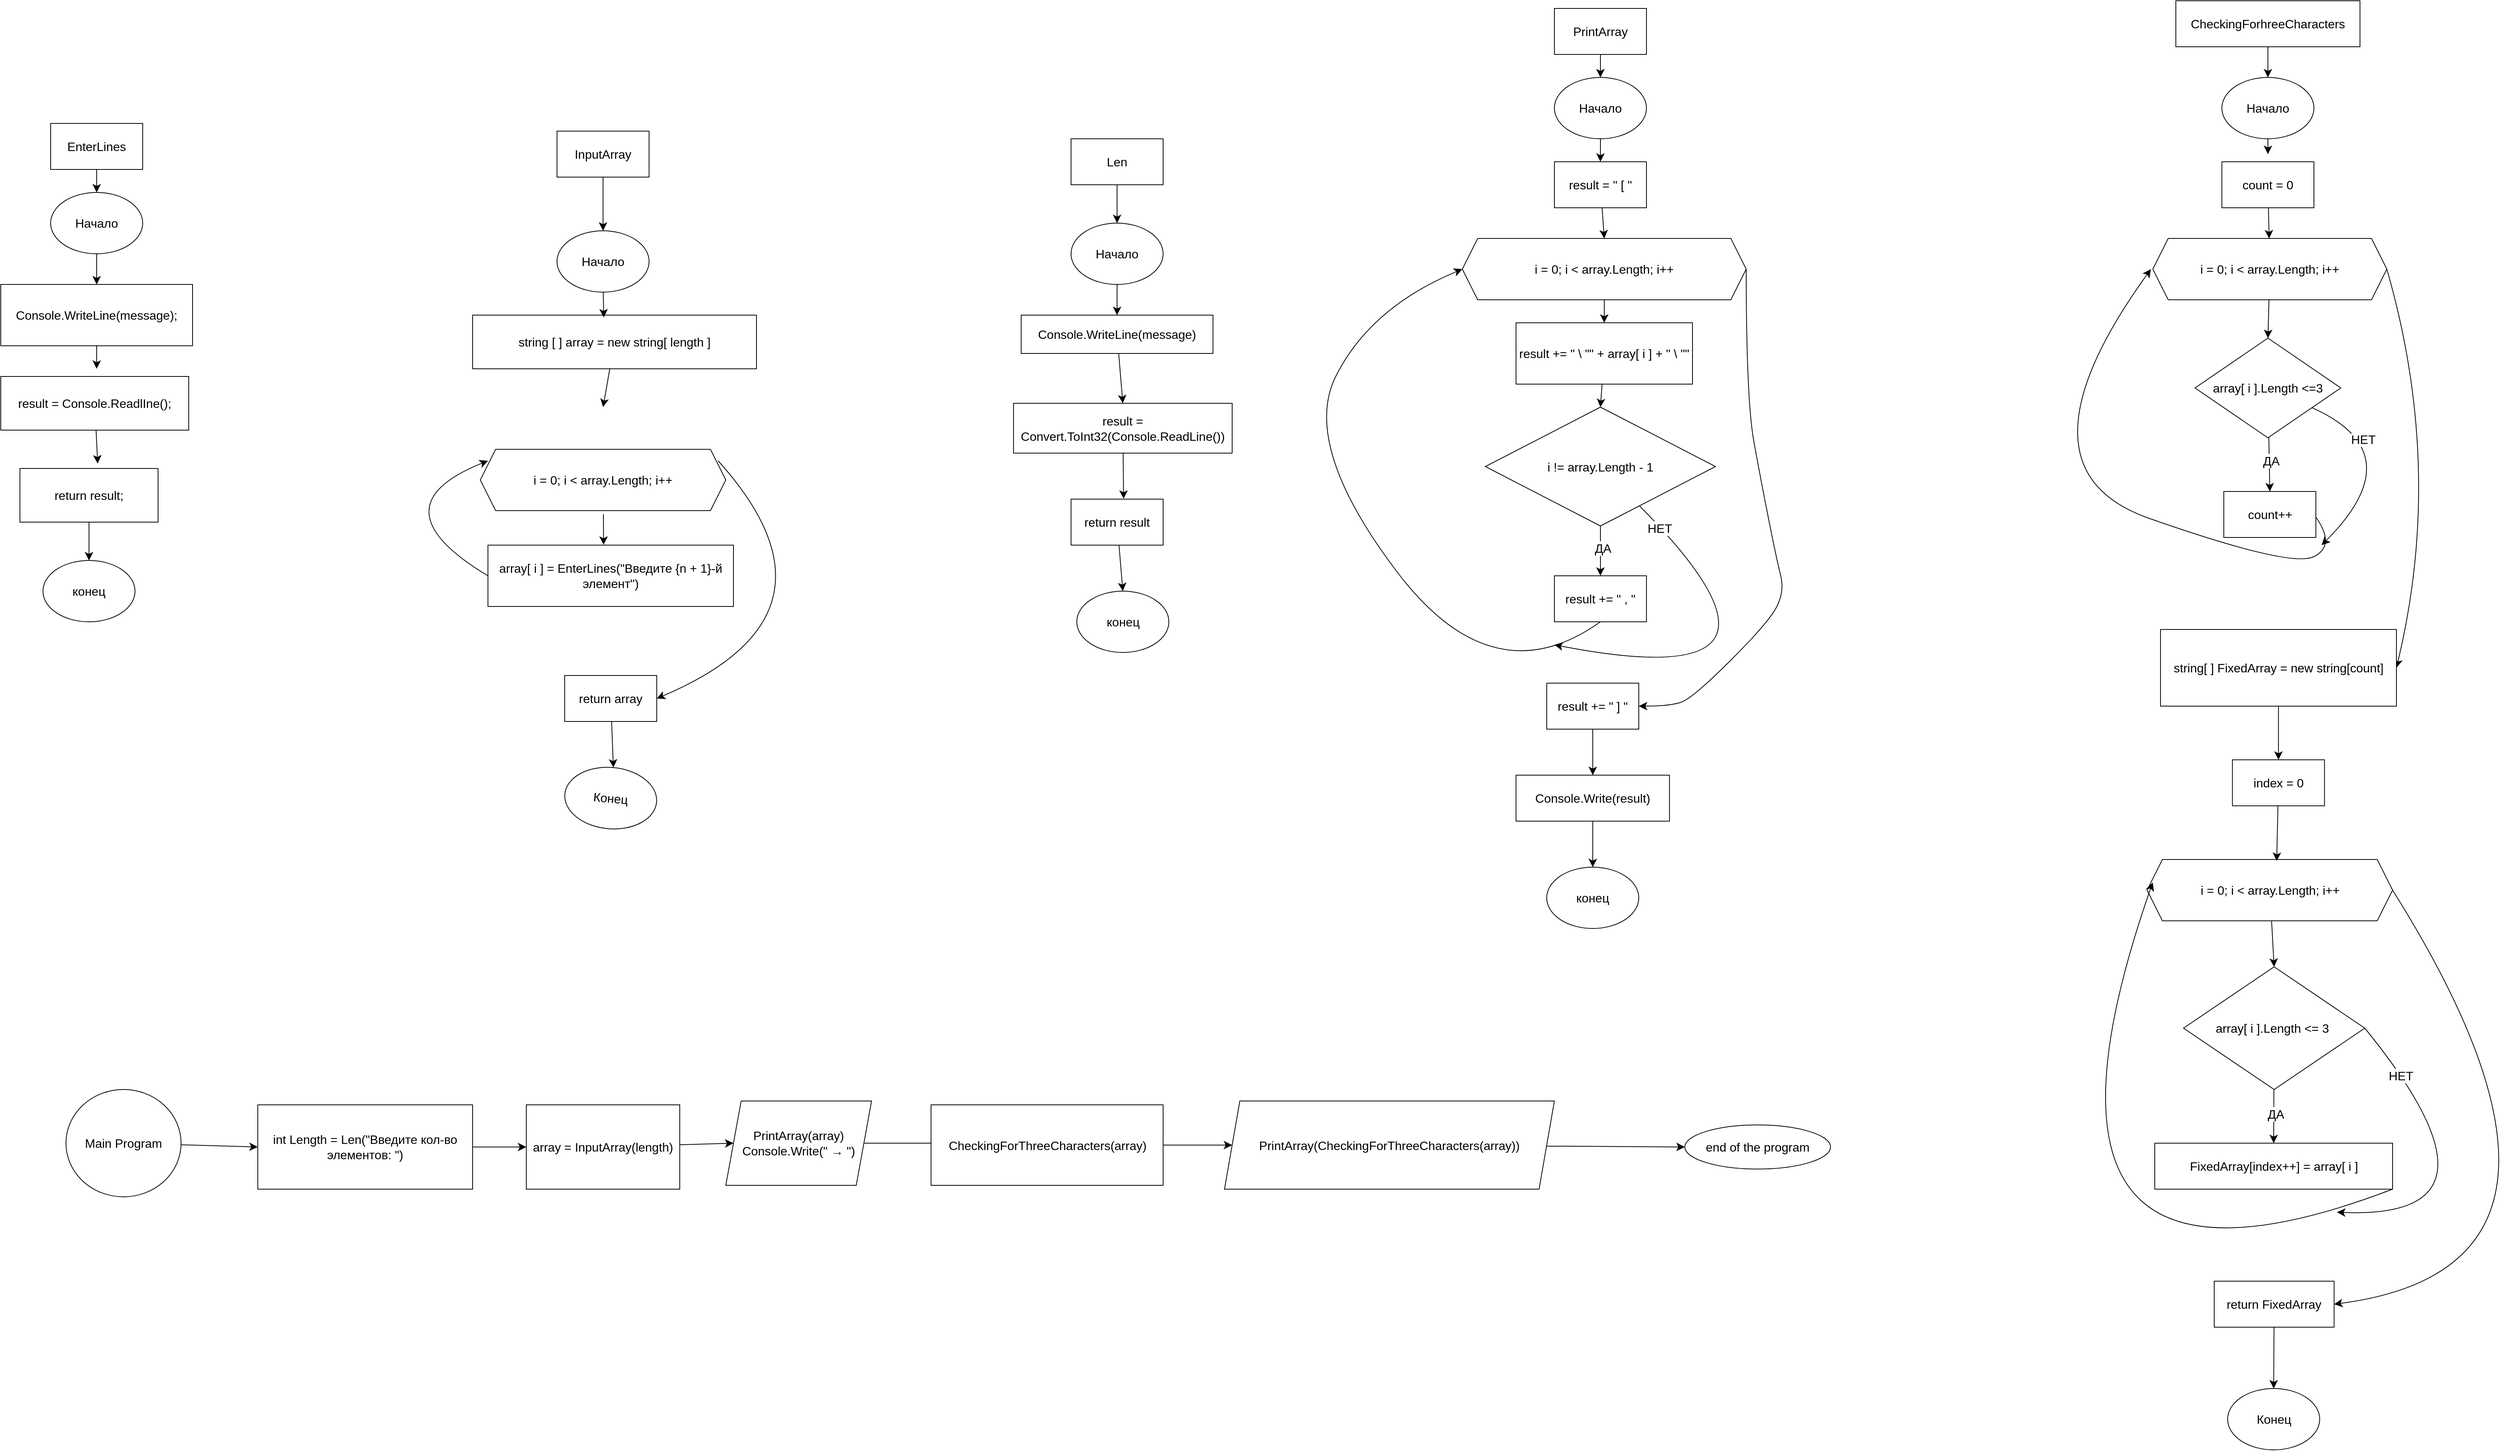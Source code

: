 <mxfile version="22.1.5" type="device">
  <diagram name="Страница — 1" id="HSvtBhAihW7hXxEAErwG">
    <mxGraphModel dx="4097" dy="2371" grid="1" gridSize="10" guides="1" tooltips="1" connect="1" arrows="1" fold="1" page="1" pageScale="1" pageWidth="827" pageHeight="1169" math="0" shadow="0">
      <root>
        <mxCell id="0" />
        <mxCell id="1" parent="0" />
        <mxCell id="KrLTcIofpEj8t0_C6W2e-29" style="edgeStyle=none;curved=1;rounded=0;orthogonalLoop=1;jettySize=auto;html=1;entryX=0.5;entryY=0;entryDx=0;entryDy=0;fontSize=12;startSize=8;endSize=8;" edge="1" parent="1" source="KrLTcIofpEj8t0_C6W2e-19" target="KrLTcIofpEj8t0_C6W2e-20">
          <mxGeometry relative="1" as="geometry" />
        </mxCell>
        <mxCell id="KrLTcIofpEj8t0_C6W2e-19" value="EnterLines" style="rounded=0;whiteSpace=wrap;html=1;fontSize=16;" vertex="1" parent="1">
          <mxGeometry x="80" y="160" width="120" height="60" as="geometry" />
        </mxCell>
        <mxCell id="KrLTcIofpEj8t0_C6W2e-22" style="edgeStyle=none;curved=1;rounded=0;orthogonalLoop=1;jettySize=auto;html=1;entryX=0.5;entryY=0;entryDx=0;entryDy=0;fontSize=12;startSize=8;endSize=8;" edge="1" parent="1" source="KrLTcIofpEj8t0_C6W2e-20" target="KrLTcIofpEj8t0_C6W2e-21">
          <mxGeometry relative="1" as="geometry" />
        </mxCell>
        <mxCell id="KrLTcIofpEj8t0_C6W2e-20" value="Начало" style="ellipse;whiteSpace=wrap;html=1;fontSize=16;" vertex="1" parent="1">
          <mxGeometry x="80" y="250" width="120" height="80" as="geometry" />
        </mxCell>
        <mxCell id="KrLTcIofpEj8t0_C6W2e-25" style="edgeStyle=none;curved=1;rounded=0;orthogonalLoop=1;jettySize=auto;html=1;fontSize=12;startSize=8;endSize=8;" edge="1" parent="1" source="KrLTcIofpEj8t0_C6W2e-21">
          <mxGeometry relative="1" as="geometry">
            <mxPoint x="140" y="480.0" as="targetPoint" />
          </mxGeometry>
        </mxCell>
        <mxCell id="KrLTcIofpEj8t0_C6W2e-21" value="Console.WriteLine(message);" style="rounded=0;whiteSpace=wrap;html=1;fontSize=16;" vertex="1" parent="1">
          <mxGeometry x="15" y="370" width="250" height="80" as="geometry" />
        </mxCell>
        <mxCell id="KrLTcIofpEj8t0_C6W2e-23" value="result = Console.ReadlIne();" style="rounded=0;whiteSpace=wrap;html=1;fontSize=16;" vertex="1" parent="1">
          <mxGeometry x="15" y="490" width="245" height="70" as="geometry" />
        </mxCell>
        <mxCell id="KrLTcIofpEj8t0_C6W2e-28" style="edgeStyle=none;curved=1;rounded=0;orthogonalLoop=1;jettySize=auto;html=1;entryX=0.5;entryY=0;entryDx=0;entryDy=0;fontSize=12;startSize=8;endSize=8;" edge="1" parent="1" source="KrLTcIofpEj8t0_C6W2e-24" target="KrLTcIofpEj8t0_C6W2e-27">
          <mxGeometry relative="1" as="geometry" />
        </mxCell>
        <mxCell id="KrLTcIofpEj8t0_C6W2e-24" value="return result;" style="rounded=0;whiteSpace=wrap;html=1;fontSize=16;" vertex="1" parent="1">
          <mxGeometry x="40" y="610" width="180" height="70" as="geometry" />
        </mxCell>
        <mxCell id="KrLTcIofpEj8t0_C6W2e-26" style="edgeStyle=none;curved=1;rounded=0;orthogonalLoop=1;jettySize=auto;html=1;entryX=0.563;entryY=-0.091;entryDx=0;entryDy=0;entryPerimeter=0;fontSize=12;startSize=8;endSize=8;" edge="1" parent="1" source="KrLTcIofpEj8t0_C6W2e-23" target="KrLTcIofpEj8t0_C6W2e-24">
          <mxGeometry relative="1" as="geometry" />
        </mxCell>
        <mxCell id="KrLTcIofpEj8t0_C6W2e-27" value="конец" style="ellipse;whiteSpace=wrap;html=1;fontSize=16;" vertex="1" parent="1">
          <mxGeometry x="70" y="730" width="120" height="80" as="geometry" />
        </mxCell>
        <mxCell id="KrLTcIofpEj8t0_C6W2e-32" style="edgeStyle=none;curved=1;rounded=0;orthogonalLoop=1;jettySize=auto;html=1;entryX=0.5;entryY=0;entryDx=0;entryDy=0;fontSize=12;startSize=8;endSize=8;" edge="1" parent="1" source="KrLTcIofpEj8t0_C6W2e-30" target="KrLTcIofpEj8t0_C6W2e-31">
          <mxGeometry relative="1" as="geometry" />
        </mxCell>
        <mxCell id="KrLTcIofpEj8t0_C6W2e-30" value="InputArray" style="rounded=0;whiteSpace=wrap;html=1;fontSize=16;" vertex="1" parent="1">
          <mxGeometry x="740" y="170" width="120" height="60" as="geometry" />
        </mxCell>
        <mxCell id="KrLTcIofpEj8t0_C6W2e-31" value="Начало" style="ellipse;whiteSpace=wrap;html=1;fontSize=16;" vertex="1" parent="1">
          <mxGeometry x="740" y="300" width="120" height="80" as="geometry" />
        </mxCell>
        <mxCell id="KrLTcIofpEj8t0_C6W2e-39" style="edgeStyle=none;curved=1;rounded=0;orthogonalLoop=1;jettySize=auto;html=1;entryX=0.5;entryY=0;entryDx=0;entryDy=0;fontSize=12;startSize=8;endSize=8;" edge="1" parent="1" source="KrLTcIofpEj8t0_C6W2e-33">
          <mxGeometry relative="1" as="geometry">
            <mxPoint x="800" y="530.0" as="targetPoint" />
          </mxGeometry>
        </mxCell>
        <mxCell id="KrLTcIofpEj8t0_C6W2e-33" value="string [ ] array = new string[ length ]" style="rounded=0;whiteSpace=wrap;html=1;fontSize=16;" vertex="1" parent="1">
          <mxGeometry x="630" y="410" width="370" height="70" as="geometry" />
        </mxCell>
        <mxCell id="KrLTcIofpEj8t0_C6W2e-41" style="edgeStyle=none;curved=1;rounded=0;orthogonalLoop=1;jettySize=auto;html=1;exitX=1;exitY=0.5;exitDx=0;exitDy=0;entryX=1;entryY=0.5;entryDx=0;entryDy=0;fontSize=12;startSize=8;endSize=8;" edge="1" parent="1" target="KrLTcIofpEj8t0_C6W2e-37">
          <mxGeometry relative="1" as="geometry">
            <mxPoint x="950" y="600.0" as="sourcePoint" />
            <Array as="points">
              <mxPoint x="1130" y="800" />
            </Array>
          </mxGeometry>
        </mxCell>
        <mxCell id="KrLTcIofpEj8t0_C6W2e-36" style="edgeStyle=none;curved=1;rounded=0;orthogonalLoop=1;jettySize=auto;html=1;entryX=0;entryY=0.5;entryDx=0;entryDy=0;fontSize=12;startSize=8;endSize=8;exitX=0;exitY=0.5;exitDx=0;exitDy=0;" edge="1" parent="1" source="KrLTcIofpEj8t0_C6W2e-35">
          <mxGeometry relative="1" as="geometry">
            <mxPoint x="650" y="600.0" as="targetPoint" />
            <Array as="points">
              <mxPoint x="500" y="660" />
            </Array>
          </mxGeometry>
        </mxCell>
        <mxCell id="KrLTcIofpEj8t0_C6W2e-35" value="array[ i ] = EnterLines(&quot;Введите {n + 1}-й элемент&quot;)" style="rounded=0;whiteSpace=wrap;html=1;fontSize=16;" vertex="1" parent="1">
          <mxGeometry x="650" y="710" width="320" height="80" as="geometry" />
        </mxCell>
        <mxCell id="KrLTcIofpEj8t0_C6W2e-43" style="edgeStyle=none;curved=1;rounded=0;orthogonalLoop=1;jettySize=auto;html=1;entryX=0.5;entryY=0;entryDx=0;entryDy=0;fontSize=12;startSize=8;endSize=8;" edge="1" parent="1" source="KrLTcIofpEj8t0_C6W2e-37" target="KrLTcIofpEj8t0_C6W2e-42">
          <mxGeometry relative="1" as="geometry" />
        </mxCell>
        <mxCell id="KrLTcIofpEj8t0_C6W2e-37" value="return array" style="rounded=0;whiteSpace=wrap;html=1;fontSize=16;" vertex="1" parent="1">
          <mxGeometry x="750" y="880" width="120" height="60" as="geometry" />
        </mxCell>
        <mxCell id="KrLTcIofpEj8t0_C6W2e-38" style="edgeStyle=none;curved=1;rounded=0;orthogonalLoop=1;jettySize=auto;html=1;entryX=0.471;entryY=-0.006;entryDx=0;entryDy=0;entryPerimeter=0;fontSize=12;startSize=8;endSize=8;" edge="1" parent="1" target="KrLTcIofpEj8t0_C6W2e-35">
          <mxGeometry relative="1" as="geometry">
            <mxPoint x="800.459" y="669.786" as="sourcePoint" />
          </mxGeometry>
        </mxCell>
        <mxCell id="KrLTcIofpEj8t0_C6W2e-40" style="edgeStyle=none;curved=1;rounded=0;orthogonalLoop=1;jettySize=auto;html=1;entryX=0.462;entryY=0.044;entryDx=0;entryDy=0;entryPerimeter=0;fontSize=12;startSize=8;endSize=8;" edge="1" parent="1" source="KrLTcIofpEj8t0_C6W2e-31" target="KrLTcIofpEj8t0_C6W2e-33">
          <mxGeometry relative="1" as="geometry" />
        </mxCell>
        <mxCell id="KrLTcIofpEj8t0_C6W2e-42" value="Конец" style="ellipse;whiteSpace=wrap;html=1;fontSize=16;rotation=5;" vertex="1" parent="1">
          <mxGeometry x="750" y="1000" width="120" height="80" as="geometry" />
        </mxCell>
        <mxCell id="KrLTcIofpEj8t0_C6W2e-50" style="edgeStyle=none;curved=1;rounded=0;orthogonalLoop=1;jettySize=auto;html=1;entryX=0.5;entryY=0;entryDx=0;entryDy=0;fontSize=12;startSize=8;endSize=8;" edge="1" parent="1" source="KrLTcIofpEj8t0_C6W2e-44" target="KrLTcIofpEj8t0_C6W2e-45">
          <mxGeometry relative="1" as="geometry" />
        </mxCell>
        <mxCell id="KrLTcIofpEj8t0_C6W2e-44" value="Len" style="rounded=0;whiteSpace=wrap;html=1;fontSize=16;" vertex="1" parent="1">
          <mxGeometry x="1410" y="180" width="120" height="60" as="geometry" />
        </mxCell>
        <mxCell id="KrLTcIofpEj8t0_C6W2e-51" style="edgeStyle=none;curved=1;rounded=0;orthogonalLoop=1;jettySize=auto;html=1;entryX=0.5;entryY=0;entryDx=0;entryDy=0;fontSize=12;startSize=8;endSize=8;" edge="1" parent="1" source="KrLTcIofpEj8t0_C6W2e-45" target="KrLTcIofpEj8t0_C6W2e-46">
          <mxGeometry relative="1" as="geometry" />
        </mxCell>
        <mxCell id="KrLTcIofpEj8t0_C6W2e-45" value="Начало" style="ellipse;whiteSpace=wrap;html=1;fontSize=16;" vertex="1" parent="1">
          <mxGeometry x="1410" y="290" width="120" height="80" as="geometry" />
        </mxCell>
        <mxCell id="KrLTcIofpEj8t0_C6W2e-52" style="edgeStyle=none;curved=1;rounded=0;orthogonalLoop=1;jettySize=auto;html=1;entryX=0.5;entryY=0;entryDx=0;entryDy=0;fontSize=12;startSize=8;endSize=8;" edge="1" parent="1" source="KrLTcIofpEj8t0_C6W2e-46" target="KrLTcIofpEj8t0_C6W2e-47">
          <mxGeometry relative="1" as="geometry" />
        </mxCell>
        <mxCell id="KrLTcIofpEj8t0_C6W2e-46" value="Console.WriteLine(message)" style="rounded=0;whiteSpace=wrap;html=1;fontSize=16;" vertex="1" parent="1">
          <mxGeometry x="1345" y="410" width="250" height="50" as="geometry" />
        </mxCell>
        <mxCell id="KrLTcIofpEj8t0_C6W2e-47" value="result = Convert.ToInt32(Console.ReadLine())" style="rounded=0;whiteSpace=wrap;html=1;fontSize=16;" vertex="1" parent="1">
          <mxGeometry x="1335" y="525" width="285" height="65" as="geometry" />
        </mxCell>
        <mxCell id="KrLTcIofpEj8t0_C6W2e-54" style="edgeStyle=none;curved=1;rounded=0;orthogonalLoop=1;jettySize=auto;html=1;entryX=0.5;entryY=0;entryDx=0;entryDy=0;fontSize=12;startSize=8;endSize=8;" edge="1" parent="1" source="KrLTcIofpEj8t0_C6W2e-48" target="KrLTcIofpEj8t0_C6W2e-49">
          <mxGeometry relative="1" as="geometry" />
        </mxCell>
        <mxCell id="KrLTcIofpEj8t0_C6W2e-48" value="return result" style="rounded=0;whiteSpace=wrap;html=1;fontSize=16;" vertex="1" parent="1">
          <mxGeometry x="1410" y="650" width="120" height="60" as="geometry" />
        </mxCell>
        <mxCell id="KrLTcIofpEj8t0_C6W2e-49" value="конец" style="ellipse;whiteSpace=wrap;html=1;fontSize=16;" vertex="1" parent="1">
          <mxGeometry x="1417.5" y="770" width="120" height="80" as="geometry" />
        </mxCell>
        <mxCell id="KrLTcIofpEj8t0_C6W2e-53" style="edgeStyle=none;curved=1;rounded=0;orthogonalLoop=1;jettySize=auto;html=1;entryX=0.571;entryY=-0.008;entryDx=0;entryDy=0;entryPerimeter=0;fontSize=12;startSize=8;endSize=8;" edge="1" parent="1" source="KrLTcIofpEj8t0_C6W2e-47" target="KrLTcIofpEj8t0_C6W2e-48">
          <mxGeometry relative="1" as="geometry" />
        </mxCell>
        <mxCell id="KrLTcIofpEj8t0_C6W2e-58" style="edgeStyle=none;curved=1;rounded=0;orthogonalLoop=1;jettySize=auto;html=1;entryX=0.5;entryY=0;entryDx=0;entryDy=0;fontSize=12;startSize=8;endSize=8;" edge="1" parent="1" source="KrLTcIofpEj8t0_C6W2e-55" target="KrLTcIofpEj8t0_C6W2e-56">
          <mxGeometry relative="1" as="geometry" />
        </mxCell>
        <mxCell id="KrLTcIofpEj8t0_C6W2e-55" value="PrintArray" style="rounded=0;whiteSpace=wrap;html=1;fontSize=16;" vertex="1" parent="1">
          <mxGeometry x="2040" y="10" width="120" height="60" as="geometry" />
        </mxCell>
        <mxCell id="KrLTcIofpEj8t0_C6W2e-59" style="edgeStyle=none;curved=1;rounded=0;orthogonalLoop=1;jettySize=auto;html=1;fontSize=12;startSize=8;endSize=8;" edge="1" parent="1" source="KrLTcIofpEj8t0_C6W2e-56" target="KrLTcIofpEj8t0_C6W2e-57">
          <mxGeometry relative="1" as="geometry" />
        </mxCell>
        <mxCell id="KrLTcIofpEj8t0_C6W2e-56" value="Начало" style="ellipse;whiteSpace=wrap;html=1;fontSize=16;" vertex="1" parent="1">
          <mxGeometry x="2040" y="100" width="120" height="80" as="geometry" />
        </mxCell>
        <mxCell id="KrLTcIofpEj8t0_C6W2e-62" style="edgeStyle=none;curved=1;rounded=0;orthogonalLoop=1;jettySize=auto;html=1;entryX=0.5;entryY=0;entryDx=0;entryDy=0;fontSize=12;startSize=8;endSize=8;" edge="1" parent="1" source="KrLTcIofpEj8t0_C6W2e-57" target="KrLTcIofpEj8t0_C6W2e-61">
          <mxGeometry relative="1" as="geometry" />
        </mxCell>
        <mxCell id="KrLTcIofpEj8t0_C6W2e-57" value="result = &quot; [ &quot;" style="rounded=0;whiteSpace=wrap;html=1;fontSize=16;" vertex="1" parent="1">
          <mxGeometry x="2040" y="210" width="120" height="60" as="geometry" />
        </mxCell>
        <mxCell id="KrLTcIofpEj8t0_C6W2e-60" value="i = 0; i &amp;lt; array.Length; i++" style="shape=hexagon;perimeter=hexagonPerimeter2;whiteSpace=wrap;html=1;fixedSize=1;fontSize=16;" vertex="1" parent="1">
          <mxGeometry x="640" y="585" width="320" height="80" as="geometry" />
        </mxCell>
        <mxCell id="KrLTcIofpEj8t0_C6W2e-67" style="edgeStyle=none;curved=1;rounded=0;orthogonalLoop=1;jettySize=auto;html=1;fontSize=12;startSize=8;endSize=8;" edge="1" parent="1" source="KrLTcIofpEj8t0_C6W2e-61" target="KrLTcIofpEj8t0_C6W2e-63">
          <mxGeometry relative="1" as="geometry" />
        </mxCell>
        <mxCell id="KrLTcIofpEj8t0_C6W2e-76" style="edgeStyle=none;curved=1;rounded=0;orthogonalLoop=1;jettySize=auto;html=1;entryX=1;entryY=0.5;entryDx=0;entryDy=0;fontSize=12;startSize=8;endSize=8;exitX=1;exitY=0.5;exitDx=0;exitDy=0;" edge="1" parent="1" source="KrLTcIofpEj8t0_C6W2e-61" target="KrLTcIofpEj8t0_C6W2e-73">
          <mxGeometry relative="1" as="geometry">
            <Array as="points">
              <mxPoint x="2290" y="520" />
              <mxPoint x="2310" y="630" />
              <mxPoint x="2330" y="730" />
              <mxPoint x="2340" y="770" />
              <mxPoint x="2320" y="810" />
              <mxPoint x="2220" y="910" />
              <mxPoint x="2190" y="920" />
            </Array>
          </mxGeometry>
        </mxCell>
        <mxCell id="KrLTcIofpEj8t0_C6W2e-61" value="i = 0; i &amp;lt; array.Length; i++" style="shape=hexagon;perimeter=hexagonPerimeter2;whiteSpace=wrap;html=1;fixedSize=1;fontSize=16;" vertex="1" parent="1">
          <mxGeometry x="1920" y="310" width="370" height="80" as="geometry" />
        </mxCell>
        <mxCell id="KrLTcIofpEj8t0_C6W2e-68" style="edgeStyle=none;curved=1;rounded=0;orthogonalLoop=1;jettySize=auto;html=1;entryX=0.5;entryY=0;entryDx=0;entryDy=0;fontSize=12;startSize=8;endSize=8;" edge="1" parent="1" source="KrLTcIofpEj8t0_C6W2e-63" target="KrLTcIofpEj8t0_C6W2e-64">
          <mxGeometry relative="1" as="geometry" />
        </mxCell>
        <mxCell id="KrLTcIofpEj8t0_C6W2e-63" value="result += &quot; \ &quot;&quot; + array[ i ] + &quot; \ &quot;&quot;" style="rounded=0;whiteSpace=wrap;html=1;fontSize=16;" vertex="1" parent="1">
          <mxGeometry x="1990" y="420" width="230" height="80" as="geometry" />
        </mxCell>
        <mxCell id="KrLTcIofpEj8t0_C6W2e-69" style="edgeStyle=none;curved=1;rounded=0;orthogonalLoop=1;jettySize=auto;html=1;entryX=0.5;entryY=0;entryDx=0;entryDy=0;fontSize=12;startSize=8;endSize=8;" edge="1" parent="1" source="KrLTcIofpEj8t0_C6W2e-64" target="KrLTcIofpEj8t0_C6W2e-65">
          <mxGeometry relative="1" as="geometry" />
        </mxCell>
        <mxCell id="KrLTcIofpEj8t0_C6W2e-70" value="ДА" style="edgeLabel;html=1;align=center;verticalAlign=middle;resizable=0;points=[];fontSize=16;" vertex="1" connectable="0" parent="KrLTcIofpEj8t0_C6W2e-69">
          <mxGeometry x="-0.101" y="3" relative="1" as="geometry">
            <mxPoint as="offset" />
          </mxGeometry>
        </mxCell>
        <mxCell id="KrLTcIofpEj8t0_C6W2e-71" style="edgeStyle=none;curved=1;rounded=0;orthogonalLoop=1;jettySize=auto;html=1;fontSize=12;startSize=8;endSize=8;" edge="1" parent="1" source="KrLTcIofpEj8t0_C6W2e-64">
          <mxGeometry relative="1" as="geometry">
            <mxPoint x="2040.0" y="840" as="targetPoint" />
            <Array as="points">
              <mxPoint x="2400" y="910" />
            </Array>
          </mxGeometry>
        </mxCell>
        <mxCell id="KrLTcIofpEj8t0_C6W2e-72" value="НЕТ" style="edgeLabel;html=1;align=center;verticalAlign=middle;resizable=0;points=[];fontSize=16;" vertex="1" connectable="0" parent="KrLTcIofpEj8t0_C6W2e-71">
          <mxGeometry x="-0.89" y="-2" relative="1" as="geometry">
            <mxPoint as="offset" />
          </mxGeometry>
        </mxCell>
        <mxCell id="KrLTcIofpEj8t0_C6W2e-64" value="i != array.Length - 1" style="rhombus;whiteSpace=wrap;html=1;fontSize=16;" vertex="1" parent="1">
          <mxGeometry x="1950" y="530" width="300" height="155" as="geometry" />
        </mxCell>
        <mxCell id="KrLTcIofpEj8t0_C6W2e-66" style="edgeStyle=none;curved=1;rounded=0;orthogonalLoop=1;jettySize=auto;html=1;entryX=0;entryY=0.5;entryDx=0;entryDy=0;fontSize=12;startSize=8;endSize=8;exitX=0.5;exitY=1;exitDx=0;exitDy=0;" edge="1" parent="1" source="KrLTcIofpEj8t0_C6W2e-65" target="KrLTcIofpEj8t0_C6W2e-61">
          <mxGeometry relative="1" as="geometry">
            <Array as="points">
              <mxPoint x="1960" y="910" />
              <mxPoint x="1710" y="580" />
              <mxPoint x="1800" y="400" />
            </Array>
          </mxGeometry>
        </mxCell>
        <mxCell id="KrLTcIofpEj8t0_C6W2e-65" value="result += &quot; , &quot;" style="rounded=0;whiteSpace=wrap;html=1;fontSize=16;" vertex="1" parent="1">
          <mxGeometry x="2040" y="750" width="120" height="60" as="geometry" />
        </mxCell>
        <mxCell id="KrLTcIofpEj8t0_C6W2e-77" style="edgeStyle=none;curved=1;rounded=0;orthogonalLoop=1;jettySize=auto;html=1;entryX=0.5;entryY=0;entryDx=0;entryDy=0;fontSize=12;startSize=8;endSize=8;" edge="1" parent="1" source="KrLTcIofpEj8t0_C6W2e-73" target="KrLTcIofpEj8t0_C6W2e-74">
          <mxGeometry relative="1" as="geometry" />
        </mxCell>
        <mxCell id="KrLTcIofpEj8t0_C6W2e-73" value="result += &quot; ] &quot;" style="rounded=0;whiteSpace=wrap;html=1;fontSize=16;" vertex="1" parent="1">
          <mxGeometry x="2030" y="890" width="120" height="60" as="geometry" />
        </mxCell>
        <mxCell id="KrLTcIofpEj8t0_C6W2e-78" style="edgeStyle=none;curved=1;rounded=0;orthogonalLoop=1;jettySize=auto;html=1;fontSize=12;startSize=8;endSize=8;" edge="1" parent="1" source="KrLTcIofpEj8t0_C6W2e-74" target="KrLTcIofpEj8t0_C6W2e-75">
          <mxGeometry relative="1" as="geometry" />
        </mxCell>
        <mxCell id="KrLTcIofpEj8t0_C6W2e-74" value="Console.Write(result)" style="rounded=0;whiteSpace=wrap;html=1;fontSize=16;" vertex="1" parent="1">
          <mxGeometry x="1990" y="1010" width="200" height="60" as="geometry" />
        </mxCell>
        <mxCell id="KrLTcIofpEj8t0_C6W2e-75" value="конец" style="ellipse;whiteSpace=wrap;html=1;fontSize=16;" vertex="1" parent="1">
          <mxGeometry x="2030" y="1130" width="120" height="80" as="geometry" />
        </mxCell>
        <mxCell id="KrLTcIofpEj8t0_C6W2e-81" style="edgeStyle=none;curved=1;rounded=0;orthogonalLoop=1;jettySize=auto;html=1;entryX=0.5;entryY=0;entryDx=0;entryDy=0;fontSize=12;startSize=8;endSize=8;" edge="1" parent="1" source="KrLTcIofpEj8t0_C6W2e-79" target="KrLTcIofpEj8t0_C6W2e-80">
          <mxGeometry relative="1" as="geometry" />
        </mxCell>
        <mxCell id="KrLTcIofpEj8t0_C6W2e-79" value="CheckingForhreeCharacters" style="rounded=0;whiteSpace=wrap;html=1;fontSize=16;" vertex="1" parent="1">
          <mxGeometry x="2850" width="240" height="60" as="geometry" />
        </mxCell>
        <mxCell id="KrLTcIofpEj8t0_C6W2e-84" style="edgeStyle=none;curved=1;rounded=0;orthogonalLoop=1;jettySize=auto;html=1;fontSize=12;startSize=8;endSize=8;" edge="1" parent="1" source="KrLTcIofpEj8t0_C6W2e-80">
          <mxGeometry relative="1" as="geometry">
            <mxPoint x="2970" y="200" as="targetPoint" />
          </mxGeometry>
        </mxCell>
        <mxCell id="KrLTcIofpEj8t0_C6W2e-80" value="Начало" style="ellipse;whiteSpace=wrap;html=1;fontSize=16;" vertex="1" parent="1">
          <mxGeometry x="2910" y="100" width="120" height="80" as="geometry" />
        </mxCell>
        <mxCell id="KrLTcIofpEj8t0_C6W2e-87" style="edgeStyle=none;curved=1;rounded=0;orthogonalLoop=1;jettySize=auto;html=1;fontSize=12;startSize=8;endSize=8;" edge="1" parent="1" source="KrLTcIofpEj8t0_C6W2e-82" target="KrLTcIofpEj8t0_C6W2e-83">
          <mxGeometry relative="1" as="geometry" />
        </mxCell>
        <mxCell id="KrLTcIofpEj8t0_C6W2e-82" value="count = 0" style="rounded=0;whiteSpace=wrap;html=1;fontSize=16;" vertex="1" parent="1">
          <mxGeometry x="2910" y="210" width="120" height="60" as="geometry" />
        </mxCell>
        <mxCell id="KrLTcIofpEj8t0_C6W2e-86" style="edgeStyle=none;curved=1;rounded=0;orthogonalLoop=1;jettySize=auto;html=1;entryX=0.5;entryY=0;entryDx=0;entryDy=0;fontSize=12;startSize=8;endSize=8;" edge="1" parent="1" source="KrLTcIofpEj8t0_C6W2e-83" target="KrLTcIofpEj8t0_C6W2e-85">
          <mxGeometry relative="1" as="geometry" />
        </mxCell>
        <mxCell id="KrLTcIofpEj8t0_C6W2e-95" style="edgeStyle=none;curved=1;rounded=0;orthogonalLoop=1;jettySize=auto;html=1;exitX=1;exitY=0.5;exitDx=0;exitDy=0;entryX=1;entryY=0.5;entryDx=0;entryDy=0;fontSize=12;startSize=8;endSize=8;" edge="1" parent="1" source="KrLTcIofpEj8t0_C6W2e-83" target="KrLTcIofpEj8t0_C6W2e-94">
          <mxGeometry relative="1" as="geometry">
            <Array as="points">
              <mxPoint x="3200" y="610" />
            </Array>
          </mxGeometry>
        </mxCell>
        <mxCell id="KrLTcIofpEj8t0_C6W2e-83" value="i = 0; i &amp;lt; array.Length; i++" style="shape=hexagon;perimeter=hexagonPerimeter2;whiteSpace=wrap;html=1;fixedSize=1;fontSize=16;" vertex="1" parent="1">
          <mxGeometry x="2820" y="310" width="305" height="80" as="geometry" />
        </mxCell>
        <mxCell id="KrLTcIofpEj8t0_C6W2e-89" style="edgeStyle=none;curved=1;rounded=0;orthogonalLoop=1;jettySize=auto;html=1;entryX=0.5;entryY=0;entryDx=0;entryDy=0;fontSize=12;startSize=8;endSize=8;" edge="1" parent="1" source="KrLTcIofpEj8t0_C6W2e-85" target="KrLTcIofpEj8t0_C6W2e-88">
          <mxGeometry relative="1" as="geometry" />
        </mxCell>
        <mxCell id="KrLTcIofpEj8t0_C6W2e-90" value="ДА" style="edgeLabel;html=1;align=center;verticalAlign=middle;resizable=0;points=[];fontSize=16;" vertex="1" connectable="0" parent="KrLTcIofpEj8t0_C6W2e-89">
          <mxGeometry x="-0.125" y="2" relative="1" as="geometry">
            <mxPoint as="offset" />
          </mxGeometry>
        </mxCell>
        <mxCell id="KrLTcIofpEj8t0_C6W2e-92" style="edgeStyle=none;curved=1;rounded=0;orthogonalLoop=1;jettySize=auto;html=1;fontSize=12;startSize=8;endSize=8;" edge="1" parent="1" source="KrLTcIofpEj8t0_C6W2e-85">
          <mxGeometry relative="1" as="geometry">
            <mxPoint x="3040" y="710" as="targetPoint" />
            <Array as="points">
              <mxPoint x="3160" y="590" />
            </Array>
          </mxGeometry>
        </mxCell>
        <mxCell id="KrLTcIofpEj8t0_C6W2e-93" value="НЕТ" style="edgeLabel;html=1;align=center;verticalAlign=middle;resizable=0;points=[];fontSize=16;" vertex="1" connectable="0" parent="KrLTcIofpEj8t0_C6W2e-92">
          <mxGeometry x="-0.503" y="-10" relative="1" as="geometry">
            <mxPoint x="-1" as="offset" />
          </mxGeometry>
        </mxCell>
        <mxCell id="KrLTcIofpEj8t0_C6W2e-85" value="array[ i ].Length &amp;lt;=3" style="rhombus;whiteSpace=wrap;html=1;fontSize=16;" vertex="1" parent="1">
          <mxGeometry x="2875" y="440" width="190" height="130" as="geometry" />
        </mxCell>
        <mxCell id="KrLTcIofpEj8t0_C6W2e-91" style="edgeStyle=none;curved=1;rounded=0;orthogonalLoop=1;jettySize=auto;html=1;entryX=0;entryY=0.5;entryDx=0;entryDy=0;fontSize=12;startSize=8;endSize=8;exitX=1;exitY=0.5;exitDx=0;exitDy=0;" edge="1" parent="1">
          <mxGeometry relative="1" as="geometry">
            <mxPoint x="3030" y="670.0" as="sourcePoint" />
            <mxPoint x="2817.5" y="350.0" as="targetPoint" />
            <Array as="points">
              <mxPoint x="3060" y="710" />
              <mxPoint x="3000" y="740" />
              <mxPoint x="2630" y="610" />
            </Array>
          </mxGeometry>
        </mxCell>
        <mxCell id="KrLTcIofpEj8t0_C6W2e-88" value="count++" style="rounded=0;whiteSpace=wrap;html=1;fontSize=16;" vertex="1" parent="1">
          <mxGeometry x="2912.5" y="640" width="120" height="60" as="geometry" />
        </mxCell>
        <mxCell id="KrLTcIofpEj8t0_C6W2e-97" style="edgeStyle=none;curved=1;rounded=0;orthogonalLoop=1;jettySize=auto;html=1;fontSize=12;startSize=8;endSize=8;" edge="1" parent="1" source="KrLTcIofpEj8t0_C6W2e-94" target="KrLTcIofpEj8t0_C6W2e-96">
          <mxGeometry relative="1" as="geometry" />
        </mxCell>
        <mxCell id="KrLTcIofpEj8t0_C6W2e-94" value="string[ ] FixedArray = new string[count]" style="rounded=0;whiteSpace=wrap;html=1;fontSize=16;" vertex="1" parent="1">
          <mxGeometry x="2830" y="820" width="307.5" height="100" as="geometry" />
        </mxCell>
        <mxCell id="KrLTcIofpEj8t0_C6W2e-96" value="index = 0" style="rounded=0;whiteSpace=wrap;html=1;fontSize=16;" vertex="1" parent="1">
          <mxGeometry x="2923.75" y="990" width="120" height="60" as="geometry" />
        </mxCell>
        <mxCell id="KrLTcIofpEj8t0_C6W2e-104" style="edgeStyle=none;curved=1;rounded=0;orthogonalLoop=1;jettySize=auto;html=1;entryX=0.5;entryY=0;entryDx=0;entryDy=0;fontSize=12;startSize=8;endSize=8;" edge="1" parent="1" source="KrLTcIofpEj8t0_C6W2e-98" target="KrLTcIofpEj8t0_C6W2e-100">
          <mxGeometry relative="1" as="geometry" />
        </mxCell>
        <mxCell id="KrLTcIofpEj8t0_C6W2e-111" style="edgeStyle=none;curved=1;rounded=0;orthogonalLoop=1;jettySize=auto;html=1;entryX=1;entryY=0.5;entryDx=0;entryDy=0;fontSize=12;startSize=8;endSize=8;exitX=1;exitY=0.5;exitDx=0;exitDy=0;" edge="1" parent="1" source="KrLTcIofpEj8t0_C6W2e-98" target="KrLTcIofpEj8t0_C6W2e-108">
          <mxGeometry relative="1" as="geometry">
            <Array as="points">
              <mxPoint x="3440" y="1650" />
            </Array>
          </mxGeometry>
        </mxCell>
        <mxCell id="KrLTcIofpEj8t0_C6W2e-98" value="i = 0; i &amp;lt; array.Length; i++" style="shape=hexagon;perimeter=hexagonPerimeter2;whiteSpace=wrap;html=1;fixedSize=1;fontSize=16;" vertex="1" parent="1">
          <mxGeometry x="2812.5" y="1120" width="320" height="80" as="geometry" />
        </mxCell>
        <mxCell id="KrLTcIofpEj8t0_C6W2e-99" style="edgeStyle=none;curved=1;rounded=0;orthogonalLoop=1;jettySize=auto;html=1;entryX=0.528;entryY=0.024;entryDx=0;entryDy=0;entryPerimeter=0;fontSize=12;startSize=8;endSize=8;" edge="1" parent="1" source="KrLTcIofpEj8t0_C6W2e-96" target="KrLTcIofpEj8t0_C6W2e-98">
          <mxGeometry relative="1" as="geometry" />
        </mxCell>
        <mxCell id="KrLTcIofpEj8t0_C6W2e-102" style="edgeStyle=none;curved=1;rounded=0;orthogonalLoop=1;jettySize=auto;html=1;fontSize=12;startSize=8;endSize=8;entryX=0.5;entryY=0;entryDx=0;entryDy=0;" edge="1" parent="1" source="KrLTcIofpEj8t0_C6W2e-100" target="KrLTcIofpEj8t0_C6W2e-101">
          <mxGeometry relative="1" as="geometry">
            <mxPoint x="2978.125" y="1480" as="targetPoint" />
          </mxGeometry>
        </mxCell>
        <mxCell id="KrLTcIofpEj8t0_C6W2e-103" value="ДА" style="edgeLabel;html=1;align=center;verticalAlign=middle;resizable=0;points=[];fontSize=16;" vertex="1" connectable="0" parent="KrLTcIofpEj8t0_C6W2e-102">
          <mxGeometry x="-0.086" y="2" relative="1" as="geometry">
            <mxPoint as="offset" />
          </mxGeometry>
        </mxCell>
        <mxCell id="KrLTcIofpEj8t0_C6W2e-106" style="edgeStyle=none;curved=1;rounded=0;orthogonalLoop=1;jettySize=auto;html=1;fontSize=12;startSize=8;endSize=8;exitX=1;exitY=0.5;exitDx=0;exitDy=0;" edge="1" parent="1" source="KrLTcIofpEj8t0_C6W2e-100">
          <mxGeometry relative="1" as="geometry">
            <mxPoint x="3060" y="1580" as="targetPoint" />
            <mxPoint x="3130" y="1340" as="sourcePoint" />
            <Array as="points">
              <mxPoint x="3300" y="1590" />
            </Array>
          </mxGeometry>
        </mxCell>
        <mxCell id="KrLTcIofpEj8t0_C6W2e-107" value="НЕТ" style="edgeLabel;html=1;align=center;verticalAlign=middle;resizable=0;points=[];fontSize=16;" vertex="1" connectable="0" parent="KrLTcIofpEj8t0_C6W2e-106">
          <mxGeometry x="-0.724" y="-3" relative="1" as="geometry">
            <mxPoint as="offset" />
          </mxGeometry>
        </mxCell>
        <mxCell id="KrLTcIofpEj8t0_C6W2e-100" value="array[ i ].Length &amp;lt;= 3&amp;nbsp;" style="rhombus;whiteSpace=wrap;html=1;fontSize=16;" vertex="1" parent="1">
          <mxGeometry x="2860" y="1260" width="236.25" height="160" as="geometry" />
        </mxCell>
        <mxCell id="KrLTcIofpEj8t0_C6W2e-105" style="edgeStyle=none;curved=1;rounded=0;orthogonalLoop=1;jettySize=auto;html=1;fontSize=12;startSize=8;endSize=8;entryX=0.023;entryY=0.375;entryDx=0;entryDy=0;entryPerimeter=0;exitX=1;exitY=1;exitDx=0;exitDy=0;" edge="1" parent="1" source="KrLTcIofpEj8t0_C6W2e-101" target="KrLTcIofpEj8t0_C6W2e-98">
          <mxGeometry relative="1" as="geometry">
            <mxPoint x="2978" y="1610" as="targetPoint" />
            <Array as="points">
              <mxPoint x="2610" y="1750" />
            </Array>
          </mxGeometry>
        </mxCell>
        <mxCell id="KrLTcIofpEj8t0_C6W2e-101" value="FixedArray[index++] = array[ i ]" style="rounded=0;whiteSpace=wrap;html=1;fontSize=16;" vertex="1" parent="1">
          <mxGeometry x="2822.5" y="1490" width="310" height="60" as="geometry" />
        </mxCell>
        <mxCell id="KrLTcIofpEj8t0_C6W2e-110" style="edgeStyle=none;curved=1;rounded=0;orthogonalLoop=1;jettySize=auto;html=1;entryX=0.5;entryY=0;entryDx=0;entryDy=0;fontSize=12;startSize=8;endSize=8;" edge="1" parent="1" source="KrLTcIofpEj8t0_C6W2e-108" target="KrLTcIofpEj8t0_C6W2e-109">
          <mxGeometry relative="1" as="geometry" />
        </mxCell>
        <mxCell id="KrLTcIofpEj8t0_C6W2e-108" value="return FixedArray" style="rounded=0;whiteSpace=wrap;html=1;fontSize=16;" vertex="1" parent="1">
          <mxGeometry x="2900" y="1670" width="156.25" height="60" as="geometry" />
        </mxCell>
        <mxCell id="KrLTcIofpEj8t0_C6W2e-109" value="Конец" style="ellipse;whiteSpace=wrap;html=1;fontSize=16;" vertex="1" parent="1">
          <mxGeometry x="2917.5" y="1810" width="120" height="80" as="geometry" />
        </mxCell>
        <mxCell id="KrLTcIofpEj8t0_C6W2e-115" style="edgeStyle=none;curved=1;rounded=0;orthogonalLoop=1;jettySize=auto;html=1;entryX=0;entryY=0.5;entryDx=0;entryDy=0;fontSize=12;startSize=8;endSize=8;" edge="1" parent="1" source="KrLTcIofpEj8t0_C6W2e-113" target="KrLTcIofpEj8t0_C6W2e-114">
          <mxGeometry relative="1" as="geometry" />
        </mxCell>
        <mxCell id="KrLTcIofpEj8t0_C6W2e-113" value="Main Program" style="ellipse;whiteSpace=wrap;html=1;fontSize=16;" vertex="1" parent="1">
          <mxGeometry x="100" y="1420" width="150" height="140" as="geometry" />
        </mxCell>
        <mxCell id="KrLTcIofpEj8t0_C6W2e-119" style="edgeStyle=none;curved=1;rounded=0;orthogonalLoop=1;jettySize=auto;html=1;entryX=0;entryY=0.5;entryDx=0;entryDy=0;fontSize=12;startSize=8;endSize=8;" edge="1" parent="1" source="KrLTcIofpEj8t0_C6W2e-114" target="KrLTcIofpEj8t0_C6W2e-118">
          <mxGeometry relative="1" as="geometry" />
        </mxCell>
        <mxCell id="KrLTcIofpEj8t0_C6W2e-114" value="int Length = Len(&quot;Введите кол-во элементов: &quot;)" style="rounded=0;whiteSpace=wrap;html=1;fontSize=16;" vertex="1" parent="1">
          <mxGeometry x="350" y="1440" width="280" height="110" as="geometry" />
        </mxCell>
        <mxCell id="KrLTcIofpEj8t0_C6W2e-123" style="edgeStyle=none;curved=1;rounded=0;orthogonalLoop=1;jettySize=auto;html=1;entryX=0;entryY=0.5;entryDx=0;entryDy=0;fontSize=12;startSize=8;endSize=8;" edge="1" parent="1" source="KrLTcIofpEj8t0_C6W2e-118" target="KrLTcIofpEj8t0_C6W2e-122">
          <mxGeometry relative="1" as="geometry" />
        </mxCell>
        <mxCell id="KrLTcIofpEj8t0_C6W2e-118" value="array = InputArray(length)" style="rounded=0;whiteSpace=wrap;html=1;fontSize=16;" vertex="1" parent="1">
          <mxGeometry x="700" y="1440" width="200" height="110" as="geometry" />
        </mxCell>
        <mxCell id="KrLTcIofpEj8t0_C6W2e-125" style="edgeStyle=none;curved=1;rounded=0;orthogonalLoop=1;jettySize=auto;html=1;fontSize=12;startSize=8;endSize=8;" edge="1" parent="1" source="KrLTcIofpEj8t0_C6W2e-122">
          <mxGeometry relative="1" as="geometry">
            <mxPoint x="1250" y="1490.0" as="targetPoint" />
          </mxGeometry>
        </mxCell>
        <mxCell id="KrLTcIofpEj8t0_C6W2e-122" value="PrintArray(array)&lt;br&gt;Console.Write(&quot; →&amp;nbsp;&lt;span style=&quot;background-color: initial;&quot;&gt;&quot;)&lt;/span&gt;" style="shape=parallelogram;perimeter=parallelogramPerimeter;whiteSpace=wrap;html=1;fixedSize=1;fontSize=16;" vertex="1" parent="1">
          <mxGeometry x="960" y="1435" width="190" height="110" as="geometry" />
        </mxCell>
        <mxCell id="KrLTcIofpEj8t0_C6W2e-128" style="edgeStyle=none;curved=1;rounded=0;orthogonalLoop=1;jettySize=auto;html=1;fontSize=12;startSize=8;endSize=8;" edge="1" parent="1" source="KrLTcIofpEj8t0_C6W2e-124" target="KrLTcIofpEj8t0_C6W2e-126">
          <mxGeometry relative="1" as="geometry" />
        </mxCell>
        <mxCell id="KrLTcIofpEj8t0_C6W2e-124" value="CheckingForThreeCharacters(array)" style="rounded=0;whiteSpace=wrap;html=1;fontSize=16;" vertex="1" parent="1">
          <mxGeometry x="1227.5" y="1440" width="302.5" height="105" as="geometry" />
        </mxCell>
        <mxCell id="KrLTcIofpEj8t0_C6W2e-130" style="edgeStyle=none;curved=1;rounded=0;orthogonalLoop=1;jettySize=auto;html=1;entryX=0;entryY=0.5;entryDx=0;entryDy=0;fontSize=12;startSize=8;endSize=8;" edge="1" parent="1" source="KrLTcIofpEj8t0_C6W2e-126" target="KrLTcIofpEj8t0_C6W2e-129">
          <mxGeometry relative="1" as="geometry" />
        </mxCell>
        <mxCell id="KrLTcIofpEj8t0_C6W2e-126" value="PrintArray(CheckingForThreeCharacters(array))" style="shape=parallelogram;perimeter=parallelogramPerimeter;whiteSpace=wrap;html=1;fixedSize=1;fontSize=16;" vertex="1" parent="1">
          <mxGeometry x="1610" y="1435" width="430" height="115" as="geometry" />
        </mxCell>
        <mxCell id="KrLTcIofpEj8t0_C6W2e-129" value="end of the program" style="ellipse;whiteSpace=wrap;html=1;fontSize=16;" vertex="1" parent="1">
          <mxGeometry x="2210" y="1466.25" width="190" height="57.5" as="geometry" />
        </mxCell>
      </root>
    </mxGraphModel>
  </diagram>
</mxfile>
